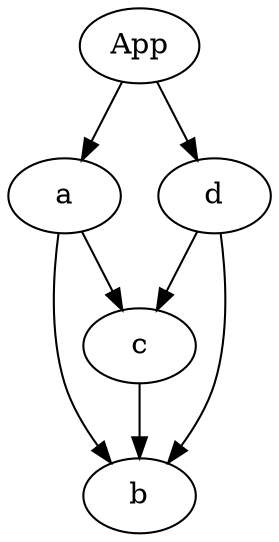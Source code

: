 digraph G {
	graph [bb="0,0,126,252",
		concentrate=true
	];
	node [label="\N"];
	App	 [height=0.5,
		label=App,
		pos="63,234",
		width=0.75];
	a	 [height=0.5,
		label=a,
		pos="27,162",
		width=0.75];
	App -> a	 [pos="e,35.304,179.15 54.65,216.76 50.288,208.28 44.853,197.71 39.959,188.2"];
	d	 [height=0.5,
		label=d,
		pos="99,162",
		width=0.75];
	App -> d	 [pos="e,90.696,179.15 71.35,216.76 75.712,208.28 81.147,197.71 86.041,188.2"];
	b	 [height=0.5,
		label=b,
		pos="63,18",
		width=0.75];
	a -> b	 [pos="e,49.25,33.931 24.069,143.83 21.621,125.57 19.597,96.073 27,72 30.286,61.315 36.54,50.851 42.925,42.081"];
	c	 [height=0.5,
		label=c,
		pos="63,90",
		width=0.75];
	a -> c	 [pos="e,54.696,107.15 35.35,144.76 39.712,136.28 45.147,125.71 50.041,116.2"];
	c -> b	 [pos="e,63,36.104 63,71.697 63,63.983 63,54.712 63,46.112"];
	c -> b;
	d -> b	 [pos="e,76.75,33.931 101.93,143.83 104.38,125.57 106.4,96.073 99,72 95.714,61.315 89.46,50.851 83.075,42.081"];
	d -> c	 [pos="e,71.304,107.15 90.65,144.76 86.288,136.28 80.853,125.71 75.959,116.2"];
}
